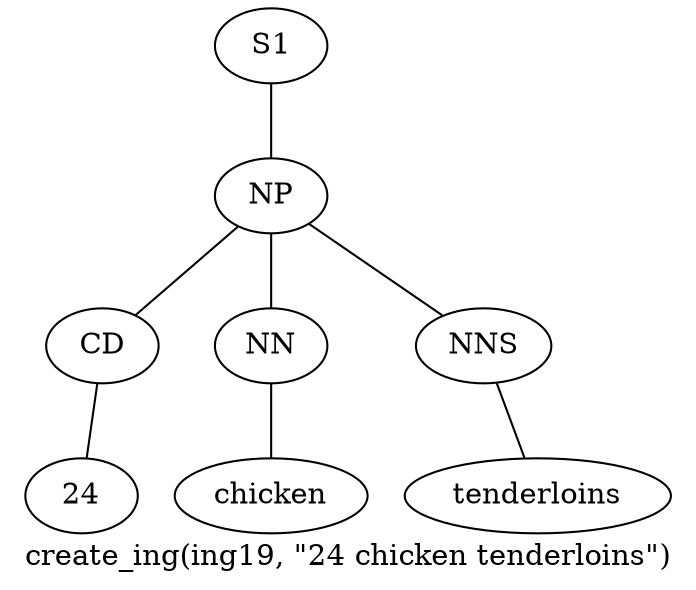 graph SyntaxGraph {
	label = "create_ing(ing19, \"24 chicken tenderloins\")";
	Node0 [label="S1"];
	Node1 [label="NP"];
	Node2 [label="CD"];
	Node3 [label="24"];
	Node4 [label="NN"];
	Node5 [label="chicken"];
	Node6 [label="NNS"];
	Node7 [label="tenderloins"];

	Node0 -- Node1;
	Node1 -- Node2;
	Node1 -- Node4;
	Node1 -- Node6;
	Node2 -- Node3;
	Node4 -- Node5;
	Node6 -- Node7;
}
